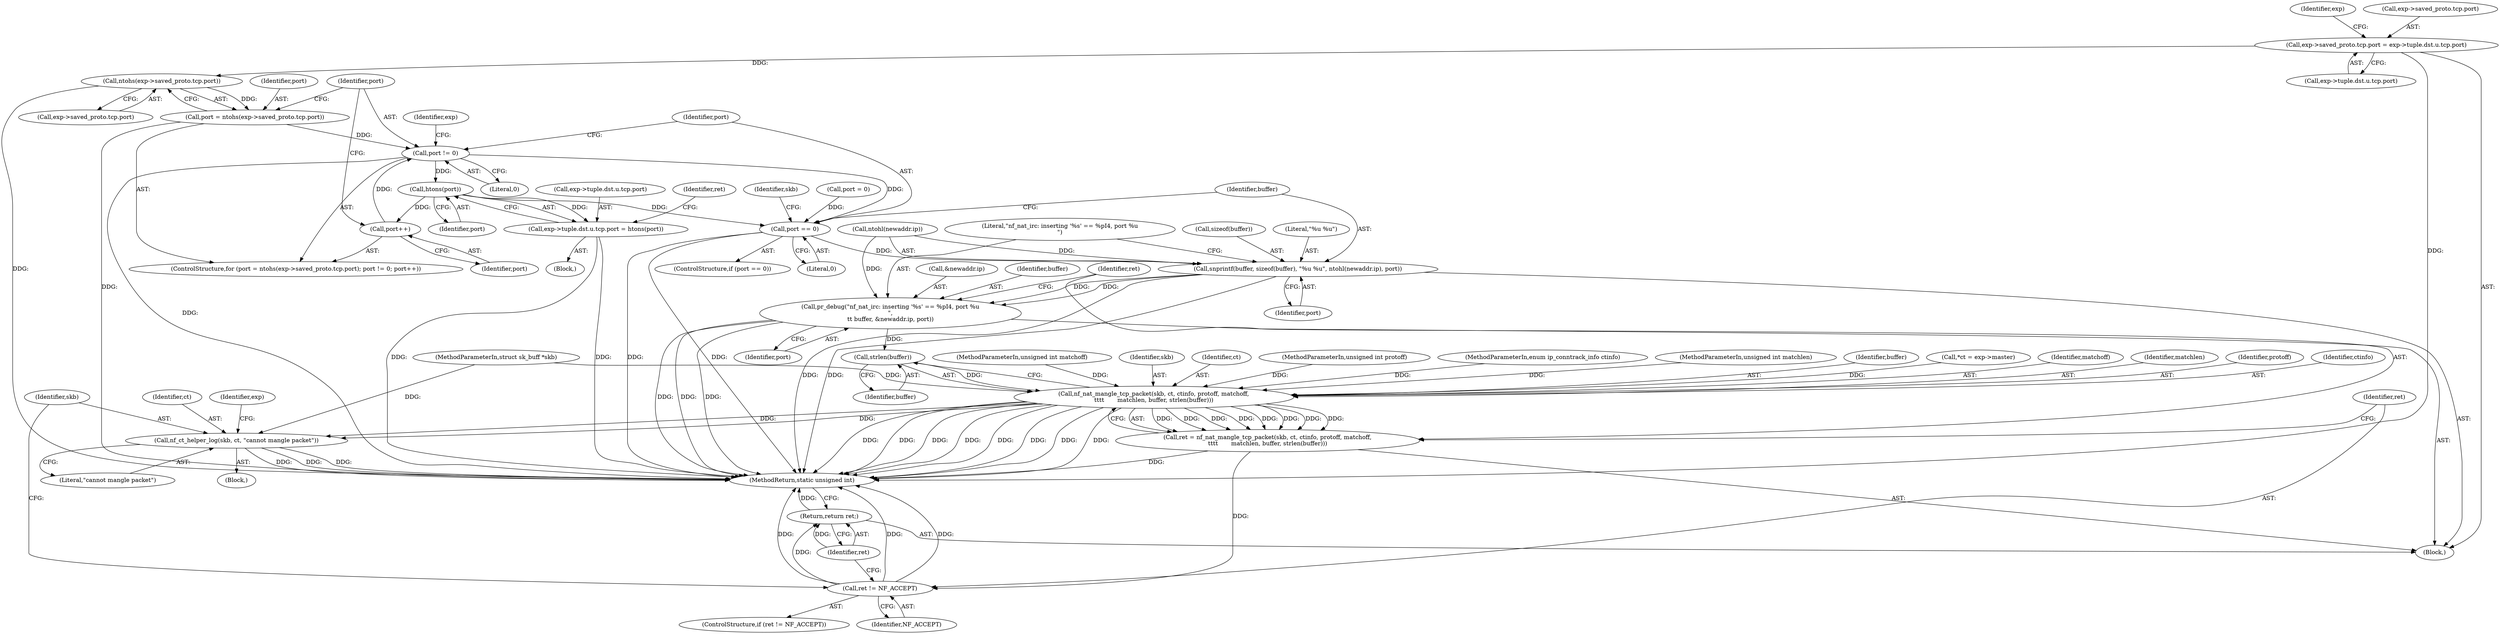 digraph "0_linux_2690d97ade05c5325cbf7c72b94b90d265659886@pointer" {
"1000135" [label="(Call,exp->saved_proto.tcp.port = exp->tuple.dst.u.tcp.port)"];
"1000167" [label="(Call,ntohs(exp->saved_proto.tcp.port))"];
"1000165" [label="(Call,port = ntohs(exp->saved_proto.tcp.port))"];
"1000175" [label="(Call,port != 0)"];
"1000194" [label="(Call,htons(port))"];
"1000178" [label="(Call,port++)"];
"1000182" [label="(Call,exp->tuple.dst.u.tcp.port = htons(port))"];
"1000217" [label="(Call,port == 0)"];
"1000227" [label="(Call,snprintf(buffer, sizeof(buffer), \"%u %u\", ntohl(newaddr.ip), port))"];
"1000237" [label="(Call,pr_debug(\"nf_nat_irc: inserting '%s' == %pI4, port %u\n\",\n\t\t buffer, &newaddr.ip, port))"];
"1000255" [label="(Call,strlen(buffer))"];
"1000247" [label="(Call,nf_nat_mangle_tcp_packet(skb, ct, ctinfo, protoff, matchoff,\n\t\t\t\t       matchlen, buffer, strlen(buffer)))"];
"1000245" [label="(Call,ret = nf_nat_mangle_tcp_packet(skb, ct, ctinfo, protoff, matchoff,\n\t\t\t\t       matchlen, buffer, strlen(buffer)))"];
"1000258" [label="(Call,ret != NF_ACCEPT)"];
"1000268" [label="(Return,return ret;)"];
"1000262" [label="(Call,nf_ct_helper_log(skb, ct, \"cannot mangle packet\"))"];
"1000227" [label="(Call,snprintf(buffer, sizeof(buffer), \"%u %u\", ntohl(newaddr.ip), port))"];
"1000255" [label="(Call,strlen(buffer))"];
"1000143" [label="(Call,exp->tuple.dst.u.tcp.port)"];
"1000258" [label="(Call,ret != NF_ACCEPT)"];
"1000177" [label="(Literal,0)"];
"1000194" [label="(Call,htons(port))"];
"1000267" [label="(Identifier,exp)"];
"1000156" [label="(Identifier,exp)"];
"1000239" [label="(Identifier,buffer)"];
"1000254" [label="(Identifier,buffer)"];
"1000114" [label="(Call,*ct = exp->master)"];
"1000265" [label="(Literal,\"cannot mangle packet\")"];
"1000168" [label="(Call,exp->saved_proto.tcp.port)"];
"1000218" [label="(Identifier,port)"];
"1000252" [label="(Identifier,matchoff)"];
"1000263" [label="(Identifier,skb)"];
"1000195" [label="(Identifier,port)"];
"1000264" [label="(Identifier,ct)"];
"1000166" [label="(Identifier,port)"];
"1000253" [label="(Identifier,matchlen)"];
"1000247" [label="(Call,nf_nat_mangle_tcp_packet(skb, ct, ctinfo, protoff, matchoff,\n\t\t\t\t       matchlen, buffer, strlen(buffer)))"];
"1000212" [label="(Call,port = 0)"];
"1000164" [label="(ControlStructure,for (port = ntohs(exp->saved_proto.tcp.port); port != 0; port++))"];
"1000182" [label="(Call,exp->tuple.dst.u.tcp.port = htons(port))"];
"1000257" [label="(ControlStructure,if (ret != NF_ACCEPT))"];
"1000261" [label="(Block,)"];
"1000251" [label="(Identifier,protoff)"];
"1000105" [label="(MethodParameterIn,struct sk_buff *skb)"];
"1000256" [label="(Identifier,buffer)"];
"1000219" [label="(Literal,0)"];
"1000250" [label="(Identifier,ctinfo)"];
"1000240" [label="(Call,&newaddr.ip)"];
"1000217" [label="(Call,port == 0)"];
"1000269" [label="(Identifier,ret)"];
"1000183" [label="(Call,exp->tuple.dst.u.tcp.port)"];
"1000197" [label="(Identifier,ret)"];
"1000178" [label="(Call,port++)"];
"1000108" [label="(MethodParameterIn,unsigned int matchoff)"];
"1000229" [label="(Call,sizeof(buffer))"];
"1000248" [label="(Identifier,skb)"];
"1000259" [label="(Identifier,ret)"];
"1000236" [label="(Identifier,port)"];
"1000244" [label="(Identifier,port)"];
"1000249" [label="(Identifier,ct)"];
"1000176" [label="(Identifier,port)"];
"1000107" [label="(MethodParameterIn,unsigned int protoff)"];
"1000135" [label="(Call,exp->saved_proto.tcp.port = exp->tuple.dst.u.tcp.port)"];
"1000106" [label="(MethodParameterIn,enum ip_conntrack_info ctinfo)"];
"1000111" [label="(Block,)"];
"1000231" [label="(Literal,\"%u %u\")"];
"1000260" [label="(Identifier,NF_ACCEPT)"];
"1000245" [label="(Call,ret = nf_nat_mangle_tcp_packet(skb, ct, ctinfo, protoff, matchoff,\n\t\t\t\t       matchlen, buffer, strlen(buffer)))"];
"1000237" [label="(Call,pr_debug(\"nf_nat_irc: inserting '%s' == %pI4, port %u\n\",\n\t\t buffer, &newaddr.ip, port))"];
"1000175" [label="(Call,port != 0)"];
"1000180" [label="(Block,)"];
"1000228" [label="(Identifier,buffer)"];
"1000238" [label="(Literal,\"nf_nat_irc: inserting '%s' == %pI4, port %u\n\")"];
"1000109" [label="(MethodParameterIn,unsigned int matchlen)"];
"1000232" [label="(Call,ntohl(newaddr.ip))"];
"1000268" [label="(Return,return ret;)"];
"1000188" [label="(Identifier,exp)"];
"1000216" [label="(ControlStructure,if (port == 0))"];
"1000246" [label="(Identifier,ret)"];
"1000179" [label="(Identifier,port)"];
"1000262" [label="(Call,nf_ct_helper_log(skb, ct, \"cannot mangle packet\"))"];
"1000222" [label="(Identifier,skb)"];
"1000270" [label="(MethodReturn,static unsigned int)"];
"1000167" [label="(Call,ntohs(exp->saved_proto.tcp.port))"];
"1000165" [label="(Call,port = ntohs(exp->saved_proto.tcp.port))"];
"1000136" [label="(Call,exp->saved_proto.tcp.port)"];
"1000135" -> "1000111"  [label="AST: "];
"1000135" -> "1000143"  [label="CFG: "];
"1000136" -> "1000135"  [label="AST: "];
"1000143" -> "1000135"  [label="AST: "];
"1000156" -> "1000135"  [label="CFG: "];
"1000135" -> "1000270"  [label="DDG: "];
"1000135" -> "1000167"  [label="DDG: "];
"1000167" -> "1000165"  [label="AST: "];
"1000167" -> "1000168"  [label="CFG: "];
"1000168" -> "1000167"  [label="AST: "];
"1000165" -> "1000167"  [label="CFG: "];
"1000167" -> "1000270"  [label="DDG: "];
"1000167" -> "1000165"  [label="DDG: "];
"1000165" -> "1000164"  [label="AST: "];
"1000166" -> "1000165"  [label="AST: "];
"1000176" -> "1000165"  [label="CFG: "];
"1000165" -> "1000270"  [label="DDG: "];
"1000165" -> "1000175"  [label="DDG: "];
"1000175" -> "1000164"  [label="AST: "];
"1000175" -> "1000177"  [label="CFG: "];
"1000176" -> "1000175"  [label="AST: "];
"1000177" -> "1000175"  [label="AST: "];
"1000188" -> "1000175"  [label="CFG: "];
"1000218" -> "1000175"  [label="CFG: "];
"1000175" -> "1000270"  [label="DDG: "];
"1000178" -> "1000175"  [label="DDG: "];
"1000175" -> "1000194"  [label="DDG: "];
"1000175" -> "1000217"  [label="DDG: "];
"1000194" -> "1000182"  [label="AST: "];
"1000194" -> "1000195"  [label="CFG: "];
"1000195" -> "1000194"  [label="AST: "];
"1000182" -> "1000194"  [label="CFG: "];
"1000194" -> "1000178"  [label="DDG: "];
"1000194" -> "1000182"  [label="DDG: "];
"1000194" -> "1000217"  [label="DDG: "];
"1000178" -> "1000164"  [label="AST: "];
"1000178" -> "1000179"  [label="CFG: "];
"1000179" -> "1000178"  [label="AST: "];
"1000176" -> "1000178"  [label="CFG: "];
"1000182" -> "1000180"  [label="AST: "];
"1000183" -> "1000182"  [label="AST: "];
"1000197" -> "1000182"  [label="CFG: "];
"1000182" -> "1000270"  [label="DDG: "];
"1000182" -> "1000270"  [label="DDG: "];
"1000217" -> "1000216"  [label="AST: "];
"1000217" -> "1000219"  [label="CFG: "];
"1000218" -> "1000217"  [label="AST: "];
"1000219" -> "1000217"  [label="AST: "];
"1000222" -> "1000217"  [label="CFG: "];
"1000228" -> "1000217"  [label="CFG: "];
"1000217" -> "1000270"  [label="DDG: "];
"1000217" -> "1000270"  [label="DDG: "];
"1000212" -> "1000217"  [label="DDG: "];
"1000217" -> "1000227"  [label="DDG: "];
"1000227" -> "1000111"  [label="AST: "];
"1000227" -> "1000236"  [label="CFG: "];
"1000228" -> "1000227"  [label="AST: "];
"1000229" -> "1000227"  [label="AST: "];
"1000231" -> "1000227"  [label="AST: "];
"1000232" -> "1000227"  [label="AST: "];
"1000236" -> "1000227"  [label="AST: "];
"1000238" -> "1000227"  [label="CFG: "];
"1000227" -> "1000270"  [label="DDG: "];
"1000227" -> "1000270"  [label="DDG: "];
"1000232" -> "1000227"  [label="DDG: "];
"1000227" -> "1000237"  [label="DDG: "];
"1000227" -> "1000237"  [label="DDG: "];
"1000237" -> "1000111"  [label="AST: "];
"1000237" -> "1000244"  [label="CFG: "];
"1000238" -> "1000237"  [label="AST: "];
"1000239" -> "1000237"  [label="AST: "];
"1000240" -> "1000237"  [label="AST: "];
"1000244" -> "1000237"  [label="AST: "];
"1000246" -> "1000237"  [label="CFG: "];
"1000237" -> "1000270"  [label="DDG: "];
"1000237" -> "1000270"  [label="DDG: "];
"1000237" -> "1000270"  [label="DDG: "];
"1000232" -> "1000237"  [label="DDG: "];
"1000237" -> "1000255"  [label="DDG: "];
"1000255" -> "1000247"  [label="AST: "];
"1000255" -> "1000256"  [label="CFG: "];
"1000256" -> "1000255"  [label="AST: "];
"1000247" -> "1000255"  [label="CFG: "];
"1000255" -> "1000247"  [label="DDG: "];
"1000247" -> "1000245"  [label="AST: "];
"1000248" -> "1000247"  [label="AST: "];
"1000249" -> "1000247"  [label="AST: "];
"1000250" -> "1000247"  [label="AST: "];
"1000251" -> "1000247"  [label="AST: "];
"1000252" -> "1000247"  [label="AST: "];
"1000253" -> "1000247"  [label="AST: "];
"1000254" -> "1000247"  [label="AST: "];
"1000245" -> "1000247"  [label="CFG: "];
"1000247" -> "1000270"  [label="DDG: "];
"1000247" -> "1000270"  [label="DDG: "];
"1000247" -> "1000270"  [label="DDG: "];
"1000247" -> "1000270"  [label="DDG: "];
"1000247" -> "1000270"  [label="DDG: "];
"1000247" -> "1000270"  [label="DDG: "];
"1000247" -> "1000270"  [label="DDG: "];
"1000247" -> "1000270"  [label="DDG: "];
"1000247" -> "1000245"  [label="DDG: "];
"1000247" -> "1000245"  [label="DDG: "];
"1000247" -> "1000245"  [label="DDG: "];
"1000247" -> "1000245"  [label="DDG: "];
"1000247" -> "1000245"  [label="DDG: "];
"1000247" -> "1000245"  [label="DDG: "];
"1000247" -> "1000245"  [label="DDG: "];
"1000247" -> "1000245"  [label="DDG: "];
"1000105" -> "1000247"  [label="DDG: "];
"1000114" -> "1000247"  [label="DDG: "];
"1000106" -> "1000247"  [label="DDG: "];
"1000107" -> "1000247"  [label="DDG: "];
"1000108" -> "1000247"  [label="DDG: "];
"1000109" -> "1000247"  [label="DDG: "];
"1000247" -> "1000262"  [label="DDG: "];
"1000247" -> "1000262"  [label="DDG: "];
"1000245" -> "1000111"  [label="AST: "];
"1000246" -> "1000245"  [label="AST: "];
"1000259" -> "1000245"  [label="CFG: "];
"1000245" -> "1000270"  [label="DDG: "];
"1000245" -> "1000258"  [label="DDG: "];
"1000258" -> "1000257"  [label="AST: "];
"1000258" -> "1000260"  [label="CFG: "];
"1000259" -> "1000258"  [label="AST: "];
"1000260" -> "1000258"  [label="AST: "];
"1000263" -> "1000258"  [label="CFG: "];
"1000269" -> "1000258"  [label="CFG: "];
"1000258" -> "1000270"  [label="DDG: "];
"1000258" -> "1000270"  [label="DDG: "];
"1000258" -> "1000270"  [label="DDG: "];
"1000258" -> "1000268"  [label="DDG: "];
"1000268" -> "1000111"  [label="AST: "];
"1000268" -> "1000269"  [label="CFG: "];
"1000269" -> "1000268"  [label="AST: "];
"1000270" -> "1000268"  [label="CFG: "];
"1000268" -> "1000270"  [label="DDG: "];
"1000269" -> "1000268"  [label="DDG: "];
"1000262" -> "1000261"  [label="AST: "];
"1000262" -> "1000265"  [label="CFG: "];
"1000263" -> "1000262"  [label="AST: "];
"1000264" -> "1000262"  [label="AST: "];
"1000265" -> "1000262"  [label="AST: "];
"1000267" -> "1000262"  [label="CFG: "];
"1000262" -> "1000270"  [label="DDG: "];
"1000262" -> "1000270"  [label="DDG: "];
"1000262" -> "1000270"  [label="DDG: "];
"1000105" -> "1000262"  [label="DDG: "];
}
